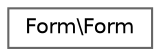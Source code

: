 digraph "Graphical Class Hierarchy"
{
 // LATEX_PDF_SIZE
  bgcolor="transparent";
  edge [fontname=Helvetica,fontsize=10,labelfontname=Helvetica,labelfontsize=10];
  node [fontname=Helvetica,fontsize=10,shape=box,height=0.2,width=0.4];
  rankdir="LR";
  Node0 [id="Node000000",label="Form\\Form",height=0.2,width=0.4,color="grey40", fillcolor="white", style="filled",URL="$classForm_1_1Form.html",tooltip=" "];
}
